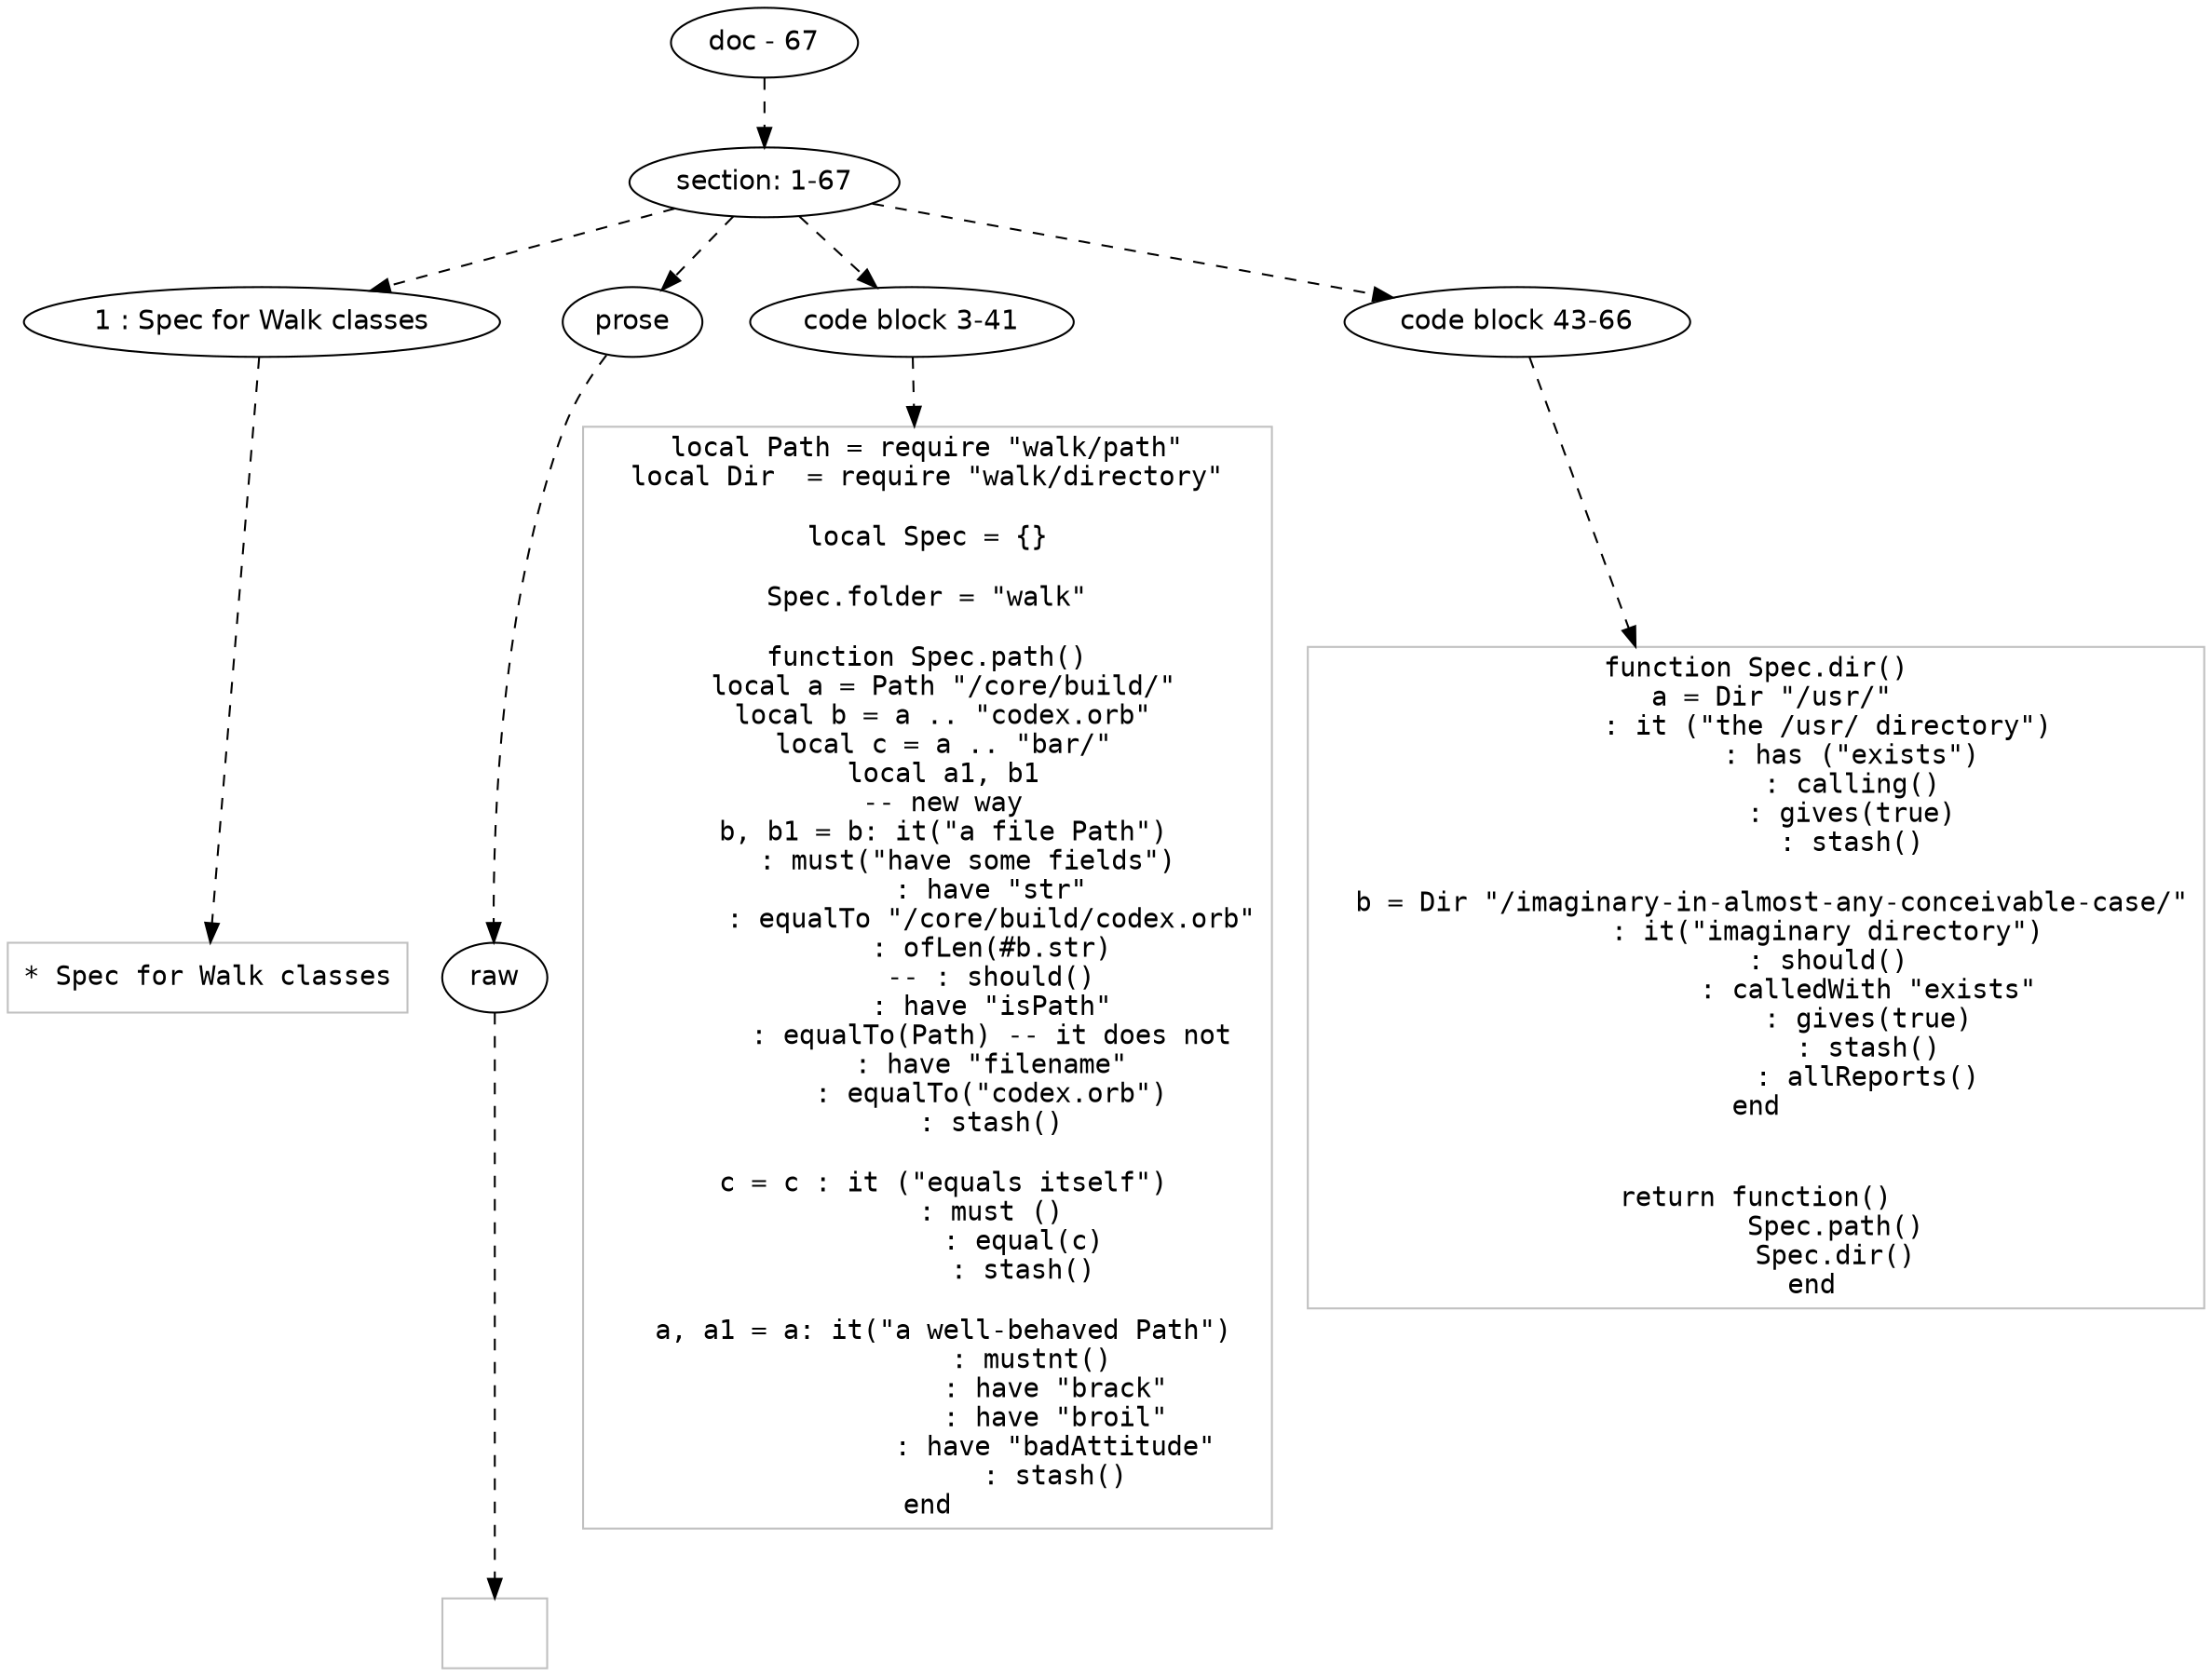 digraph lpegNode {

node [fontname=Helvetica]
edge [style=dashed]

doc_0 [label="doc - 67"]


doc_0 -> { section_1}
{rank=same; section_1}

section_1 [label="section: 1-67"]


// END RANK doc_0

section_1 -> { header_2 prose_3 codeblock_4 codeblock_5}
{rank=same; header_2 prose_3 codeblock_4 codeblock_5}

header_2 [label="1 : Spec for Walk classes"]

prose_3 [label="prose"]

codeblock_4 [label="code block 3-41"]

codeblock_5 [label="code block 43-66"]


// END RANK section_1

header_2 -> leaf_6
leaf_6  [color=Gray,shape=rectangle,fontname=Inconsolata,label="* Spec for Walk classes"]
// END RANK header_2

prose_3 -> { raw_7}
{rank=same; raw_7}

raw_7 [label="raw"]


// END RANK prose_3

raw_7 -> leaf_8
leaf_8  [color=Gray,shape=rectangle,fontname=Inconsolata,label="
"]
// END RANK raw_7

codeblock_4 -> leaf_9
leaf_9  [color=Gray,shape=rectangle,fontname=Inconsolata,label="local Path = require \"walk/path\"
local Dir  = require \"walk/directory\"

local Spec = {}

Spec.folder = \"walk\"

function Spec.path()
  local a = Path \"/core/build/\"
  local b = a .. \"codex.orb\"
  local c = a .. \"bar/\"
  local a1, b1
  -- new way
  b, b1 = b: it(\"a file Path\")
     : must(\"have some fields\")
        : have \"str\"
        : equalTo \"/core/build/codex.orb\"
        : ofLen(#b.str)
        -- : should()
        : have \"isPath\"
        : equalTo(Path) -- it does not
        : have \"filename\"
        : equalTo(\"codex.orb\")
        : stash()

  c = c : it (\"equals itself\")
        : must ()
            : equal(c)
            : stash()

  a, a1 = a: it(\"a well-behaved Path\")
             : mustnt()
                : have \"brack\"
                : have \"broil\"
                : have \"badAttitude\"
                : stash()
end"]
// END RANK codeblock_4

codeblock_5 -> leaf_10
leaf_10  [color=Gray,shape=rectangle,fontname=Inconsolata,label="function Spec.dir()
  a = Dir \"/usr/\"
         : it (\"the /usr/ directory\")
            : has (\"exists\")
            : calling()
            : gives(true)
            : stash()

  b = Dir \"/imaginary-in-almost-any-conceivable-case/\"
         : it(\"imaginary directory\")
         : should()
              : calledWith \"exists\"
              : gives(true)
              : stash()
              : allReports()
end


return function()
          Spec.path()
          Spec.dir()
       end"]
// END RANK codeblock_5


}
